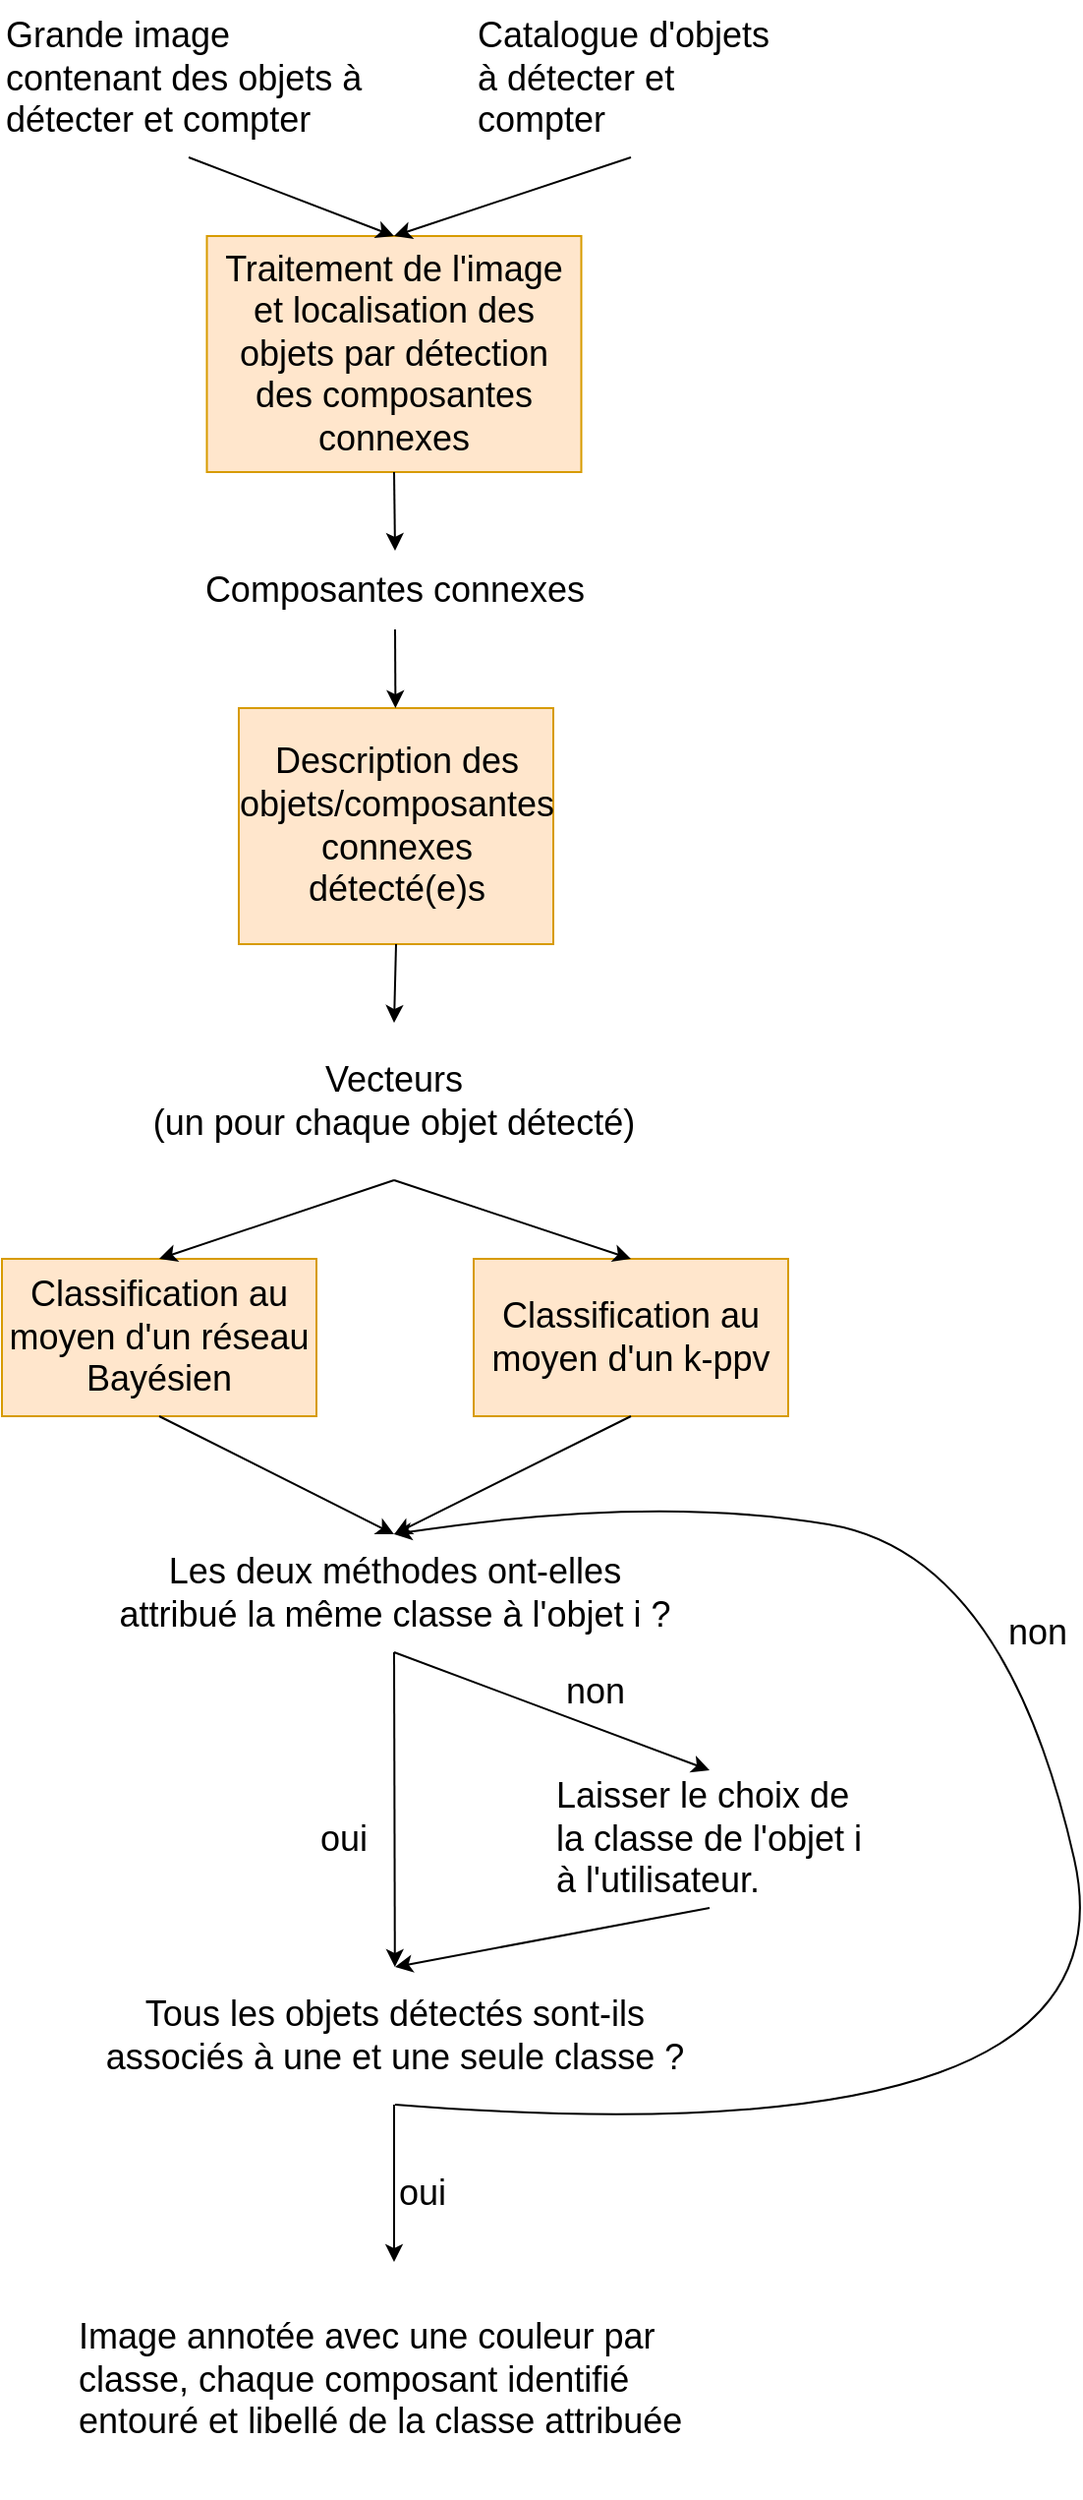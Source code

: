 <mxfile version="24.5.2" type="device">
  <diagram name="Page-1" id="UiMXJsPIhDtZ11NpVhrF">
    <mxGraphModel dx="1434" dy="1887" grid="1" gridSize="10" guides="1" tooltips="1" connect="1" arrows="1" fold="1" page="1" pageScale="1" pageWidth="827" pageHeight="1169" math="0" shadow="0">
      <root>
        <mxCell id="0" />
        <mxCell id="1" parent="0" />
        <mxCell id="386_-3L5awMgX5GtoFln-2" value="&lt;font style=&quot;font-size: 18px;&quot;&gt;Traitement de l&#39;image et localisation des objets par détection des composantes connexes&lt;/font&gt;" style="rounded=0;whiteSpace=wrap;html=1;fillColor=#ffe6cc;strokeColor=#d79b00;" parent="1" vertex="1">
          <mxGeometry x="264.25" y="-400" width="190.5" height="120" as="geometry" />
        </mxCell>
        <mxCell id="386_-3L5awMgX5GtoFln-3" value="&lt;span style=&quot;font-size: 18px;&quot;&gt;Grande image contenant des objets à détecter et compter&lt;/span&gt;" style="text;html=1;strokeColor=none;fillColor=none;align=left;verticalAlign=middle;whiteSpace=wrap;rounded=0;" parent="1" vertex="1">
          <mxGeometry x="160" y="-520" width="190" height="80" as="geometry" />
        </mxCell>
        <mxCell id="386_-3L5awMgX5GtoFln-4" value="&lt;span style=&quot;font-size: 18px;&quot;&gt;Catalogue d&#39;objets à détecter et compter&lt;/span&gt;" style="text;html=1;strokeColor=none;fillColor=none;align=left;verticalAlign=middle;whiteSpace=wrap;rounded=0;" parent="1" vertex="1">
          <mxGeometry x="400" y="-520" width="160" height="80" as="geometry" />
        </mxCell>
        <mxCell id="386_-3L5awMgX5GtoFln-6" value="&lt;font style=&quot;font-size: 18px;&quot;&gt;Classification au moyen d&#39;un réseau Bayésien&lt;/font&gt;" style="rounded=0;whiteSpace=wrap;html=1;fillColor=#ffe6cc;strokeColor=#d79b00;" parent="1" vertex="1">
          <mxGeometry x="160" y="120" width="160" height="80" as="geometry" />
        </mxCell>
        <mxCell id="386_-3L5awMgX5GtoFln-7" value="&lt;font style=&quot;font-size: 18px;&quot;&gt;Classification au moyen d&#39;un k-ppv&lt;/font&gt;" style="rounded=0;whiteSpace=wrap;html=1;fillColor=#ffe6cc;strokeColor=#d79b00;" parent="1" vertex="1">
          <mxGeometry x="400" y="120" width="160" height="80" as="geometry" />
        </mxCell>
        <mxCell id="386_-3L5awMgX5GtoFln-8" value="" style="endArrow=classic;html=1;rounded=0;exitX=0.5;exitY=1;exitDx=0;exitDy=0;entryX=0.5;entryY=0;entryDx=0;entryDy=0;" parent="1" source="386_-3L5awMgX5GtoFln-4" target="386_-3L5awMgX5GtoFln-2" edge="1">
          <mxGeometry width="50" height="50" relative="1" as="geometry">
            <mxPoint x="395" y="46" as="sourcePoint" />
            <mxPoint x="284" y="-94" as="targetPoint" />
          </mxGeometry>
        </mxCell>
        <mxCell id="386_-3L5awMgX5GtoFln-9" value="" style="endArrow=classic;html=1;rounded=0;exitX=0.5;exitY=1;exitDx=0;exitDy=0;entryX=0.5;entryY=0;entryDx=0;entryDy=0;" parent="1" source="386_-3L5awMgX5GtoFln-3" target="386_-3L5awMgX5GtoFln-2" edge="1">
          <mxGeometry width="50" height="50" relative="1" as="geometry">
            <mxPoint x="395" y="46" as="sourcePoint" />
            <mxPoint x="445" y="-4" as="targetPoint" />
          </mxGeometry>
        </mxCell>
        <mxCell id="386_-3L5awMgX5GtoFln-10" value="" style="endArrow=classic;html=1;rounded=0;exitX=0.5;exitY=1;exitDx=0;exitDy=0;entryX=0.5;entryY=0;entryDx=0;entryDy=0;" parent="1" source="386_-3L5awMgX5GtoFln-2" target="duyzHBdhFGvxHI4F8nOn-2" edge="1">
          <mxGeometry width="50" height="50" relative="1" as="geometry">
            <mxPoint x="495" y="46" as="sourcePoint" />
            <mxPoint x="610" y="-324" as="targetPoint" />
          </mxGeometry>
        </mxCell>
        <mxCell id="386_-3L5awMgX5GtoFln-11" value="&lt;span style=&quot;font-size: 18px;&quot;&gt;Vecteurs&lt;br&gt;(un pour chaque objet détecté)&lt;/span&gt;" style="text;html=1;strokeColor=none;fillColor=none;align=center;verticalAlign=middle;whiteSpace=wrap;rounded=0;" parent="1" vertex="1">
          <mxGeometry x="234" width="251" height="80" as="geometry" />
        </mxCell>
        <mxCell id="386_-3L5awMgX5GtoFln-13" value="" style="endArrow=classic;html=1;rounded=0;exitX=0.5;exitY=1;exitDx=0;exitDy=0;entryX=0.5;entryY=0;entryDx=0;entryDy=0;" parent="1" source="386_-3L5awMgX5GtoFln-11" target="386_-3L5awMgX5GtoFln-6" edge="1">
          <mxGeometry width="50" height="50" relative="1" as="geometry">
            <mxPoint x="490" y="190" as="sourcePoint" />
            <mxPoint x="240" y="80" as="targetPoint" />
          </mxGeometry>
        </mxCell>
        <mxCell id="386_-3L5awMgX5GtoFln-14" value="" style="endArrow=classic;html=1;rounded=0;exitX=0.5;exitY=1;exitDx=0;exitDy=0;entryX=0.5;entryY=0;entryDx=0;entryDy=0;" parent="1" source="386_-3L5awMgX5GtoFln-11" target="386_-3L5awMgX5GtoFln-7" edge="1">
          <mxGeometry width="50" height="50" relative="1" as="geometry">
            <mxPoint x="490" y="190" as="sourcePoint" />
            <mxPoint x="540" y="140" as="targetPoint" />
          </mxGeometry>
        </mxCell>
        <mxCell id="386_-3L5awMgX5GtoFln-15" value="" style="endArrow=classic;html=1;rounded=0;exitX=0.5;exitY=1;exitDx=0;exitDy=0;entryX=0.5;entryY=0;entryDx=0;entryDy=0;" parent="1" source="386_-3L5awMgX5GtoFln-6" target="386_-3L5awMgX5GtoFln-16" edge="1">
          <mxGeometry width="50" height="50" relative="1" as="geometry">
            <mxPoint x="790" y="370" as="sourcePoint" />
            <mxPoint x="840" y="320" as="targetPoint" />
          </mxGeometry>
        </mxCell>
        <mxCell id="386_-3L5awMgX5GtoFln-16" value="&lt;span style=&quot;font-size: 18px;&quot;&gt;Les deux méthodes ont-elles attribué la même classe à l&#39;objet i ?&lt;/span&gt;" style="text;html=1;strokeColor=none;fillColor=none;align=center;verticalAlign=middle;whiteSpace=wrap;rounded=0;" parent="1" vertex="1">
          <mxGeometry x="214.5" y="260" width="290" height="60" as="geometry" />
        </mxCell>
        <mxCell id="386_-3L5awMgX5GtoFln-17" value="" style="endArrow=classic;html=1;rounded=0;exitX=0.5;exitY=1;exitDx=0;exitDy=0;entryX=0.5;entryY=0;entryDx=0;entryDy=0;" parent="1" source="386_-3L5awMgX5GtoFln-7" target="386_-3L5awMgX5GtoFln-16" edge="1">
          <mxGeometry width="50" height="50" relative="1" as="geometry">
            <mxPoint x="400" y="250" as="sourcePoint" />
            <mxPoint x="450" y="200" as="targetPoint" />
          </mxGeometry>
        </mxCell>
        <mxCell id="386_-3L5awMgX5GtoFln-18" value="" style="endArrow=classic;html=1;rounded=0;exitX=0.5;exitY=1;exitDx=0;exitDy=0;entryX=0.5;entryY=0;entryDx=0;entryDy=0;" parent="1" source="386_-3L5awMgX5GtoFln-16" target="386_-3L5awMgX5GtoFln-21" edge="1">
          <mxGeometry width="50" height="50" relative="1" as="geometry">
            <mxPoint x="400" y="450" as="sourcePoint" />
            <mxPoint x="520" y="440" as="targetPoint" />
          </mxGeometry>
        </mxCell>
        <mxCell id="386_-3L5awMgX5GtoFln-19" value="&lt;span style=&quot;font-size: 18px;&quot;&gt;oui&lt;/span&gt;" style="text;html=1;strokeColor=none;fillColor=none;align=left;verticalAlign=middle;whiteSpace=wrap;rounded=0;" parent="1" vertex="1">
          <mxGeometry x="320" y="400" width="30" height="30" as="geometry" />
        </mxCell>
        <mxCell id="386_-3L5awMgX5GtoFln-20" value="&lt;span style=&quot;font-size: 18px;&quot;&gt;non&lt;/span&gt;" style="text;html=1;strokeColor=none;fillColor=none;align=left;verticalAlign=middle;whiteSpace=wrap;rounded=0;" parent="1" vertex="1">
          <mxGeometry x="444.5" y="320" width="30" height="40" as="geometry" />
        </mxCell>
        <mxCell id="386_-3L5awMgX5GtoFln-21" value="&lt;span style=&quot;font-size: 18px;&quot;&gt;Laisser le choix de la classe de l&#39;objet i à l&#39;utilisateur.&lt;/span&gt;" style="text;html=1;strokeColor=none;fillColor=none;align=left;verticalAlign=middle;whiteSpace=wrap;rounded=0;" parent="1" vertex="1">
          <mxGeometry x="440" y="380" width="160" height="70" as="geometry" />
        </mxCell>
        <mxCell id="386_-3L5awMgX5GtoFln-22" value="" style="endArrow=classic;html=1;rounded=0;exitX=0.5;exitY=1;exitDx=0;exitDy=0;" parent="1" source="386_-3L5awMgX5GtoFln-16" target="386_-3L5awMgX5GtoFln-29" edge="1">
          <mxGeometry width="50" height="50" relative="1" as="geometry">
            <mxPoint x="400" y="450" as="sourcePoint" />
            <mxPoint x="360" y="520" as="targetPoint" />
          </mxGeometry>
        </mxCell>
        <mxCell id="386_-3L5awMgX5GtoFln-23" value="" style="endArrow=classic;html=1;rounded=0;exitX=0.5;exitY=1;exitDx=0;exitDy=0;entryX=0.5;entryY=0;entryDx=0;entryDy=0;" parent="1" source="386_-3L5awMgX5GtoFln-21" target="386_-3L5awMgX5GtoFln-29" edge="1">
          <mxGeometry width="50" height="50" relative="1" as="geometry">
            <mxPoint x="400" y="450" as="sourcePoint" />
            <mxPoint x="360" y="520" as="targetPoint" />
          </mxGeometry>
        </mxCell>
        <mxCell id="386_-3L5awMgX5GtoFln-24" value="&lt;span style=&quot;font-size: 18px;&quot;&gt;Image annotée avec une couleur par classe, chaque composant identifié entouré et libellé de la classe attribuée&lt;br&gt;&lt;/span&gt;" style="text;html=1;strokeColor=none;fillColor=none;align=left;verticalAlign=middle;whiteSpace=wrap;rounded=0;" parent="1" vertex="1">
          <mxGeometry x="196.75" y="630" width="325.5" height="120" as="geometry" />
        </mxCell>
        <mxCell id="386_-3L5awMgX5GtoFln-26" value="" style="curved=1;endArrow=classic;html=1;rounded=0;entryX=0.5;entryY=0;entryDx=0;entryDy=0;" parent="1" target="386_-3L5awMgX5GtoFln-16" edge="1">
          <mxGeometry width="50" height="50" relative="1" as="geometry">
            <mxPoint x="360" y="550" as="sourcePoint" />
            <mxPoint x="360" y="260" as="targetPoint" />
            <Array as="points">
              <mxPoint x="740.5" y="580" />
              <mxPoint x="670.5" y="270" />
              <mxPoint x="490.5" y="240" />
            </Array>
          </mxGeometry>
        </mxCell>
        <mxCell id="386_-3L5awMgX5GtoFln-29" value="&lt;font style=&quot;font-size: 18px;&quot;&gt;Tous les objets détectés sont-ils associés à une et une seule classe ?&lt;/font&gt;" style="text;html=1;strokeColor=none;fillColor=none;align=center;verticalAlign=middle;whiteSpace=wrap;rounded=0;" parent="1" vertex="1">
          <mxGeometry x="200" y="480" width="320" height="70" as="geometry" />
        </mxCell>
        <mxCell id="386_-3L5awMgX5GtoFln-30" value="&lt;span style=&quot;font-size: 18px;&quot;&gt;non&lt;/span&gt;" style="text;html=1;strokeColor=none;fillColor=none;align=left;verticalAlign=middle;whiteSpace=wrap;rounded=0;" parent="1" vertex="1">
          <mxGeometry x="670" y="290" width="30" height="40" as="geometry" />
        </mxCell>
        <mxCell id="386_-3L5awMgX5GtoFln-31" value="" style="endArrow=classic;html=1;rounded=0;exitX=0.5;exitY=1;exitDx=0;exitDy=0;entryX=0.5;entryY=0;entryDx=0;entryDy=0;" parent="1" target="386_-3L5awMgX5GtoFln-24" edge="1">
          <mxGeometry width="50" height="50" relative="1" as="geometry">
            <mxPoint x="359.5" y="550" as="sourcePoint" />
            <mxPoint x="360" y="630" as="targetPoint" />
          </mxGeometry>
        </mxCell>
        <mxCell id="386_-3L5awMgX5GtoFln-32" value="&lt;span style=&quot;font-size: 18px;&quot;&gt;oui&lt;/span&gt;" style="text;html=1;strokeColor=none;fillColor=none;align=left;verticalAlign=middle;whiteSpace=wrap;rounded=0;" parent="1" vertex="1">
          <mxGeometry x="360" y="580" width="30" height="30" as="geometry" />
        </mxCell>
        <mxCell id="duyzHBdhFGvxHI4F8nOn-1" value="&lt;span style=&quot;font-size: 18px;&quot;&gt;Description des objets/composantes connexes détecté(e)s&lt;br&gt;&lt;/span&gt;" style="rounded=0;whiteSpace=wrap;html=1;fillColor=#ffe6cc;strokeColor=#d79b00;" parent="1" vertex="1">
          <mxGeometry x="280.5" y="-160" width="160" height="120" as="geometry" />
        </mxCell>
        <mxCell id="duyzHBdhFGvxHI4F8nOn-2" value="&lt;span style=&quot;font-size: 18px;&quot;&gt;Composantes connexes&lt;/span&gt;" style="text;html=1;strokeColor=none;fillColor=none;align=center;verticalAlign=middle;whiteSpace=wrap;rounded=0;" parent="1" vertex="1">
          <mxGeometry x="260" y="-240" width="200" height="40" as="geometry" />
        </mxCell>
        <mxCell id="duyzHBdhFGvxHI4F8nOn-3" value="" style="endArrow=classic;html=1;rounded=0;exitX=0.5;exitY=1;exitDx=0;exitDy=0;" parent="1" source="duyzHBdhFGvxHI4F8nOn-2" target="duyzHBdhFGvxHI4F8nOn-1" edge="1">
          <mxGeometry width="50" height="50" relative="1" as="geometry">
            <mxPoint x="310" y="-180" as="sourcePoint" />
            <mxPoint x="359" y="-160" as="targetPoint" />
          </mxGeometry>
        </mxCell>
        <mxCell id="duyzHBdhFGvxHI4F8nOn-4" value="" style="endArrow=classic;html=1;rounded=0;exitX=0.5;exitY=1;exitDx=0;exitDy=0;entryX=0.5;entryY=0;entryDx=0;entryDy=0;" parent="1" source="duyzHBdhFGvxHI4F8nOn-1" target="386_-3L5awMgX5GtoFln-11" edge="1">
          <mxGeometry width="50" height="50" relative="1" as="geometry">
            <mxPoint x="600" y="-230" as="sourcePoint" />
            <mxPoint x="650" y="-280" as="targetPoint" />
          </mxGeometry>
        </mxCell>
      </root>
    </mxGraphModel>
  </diagram>
</mxfile>
